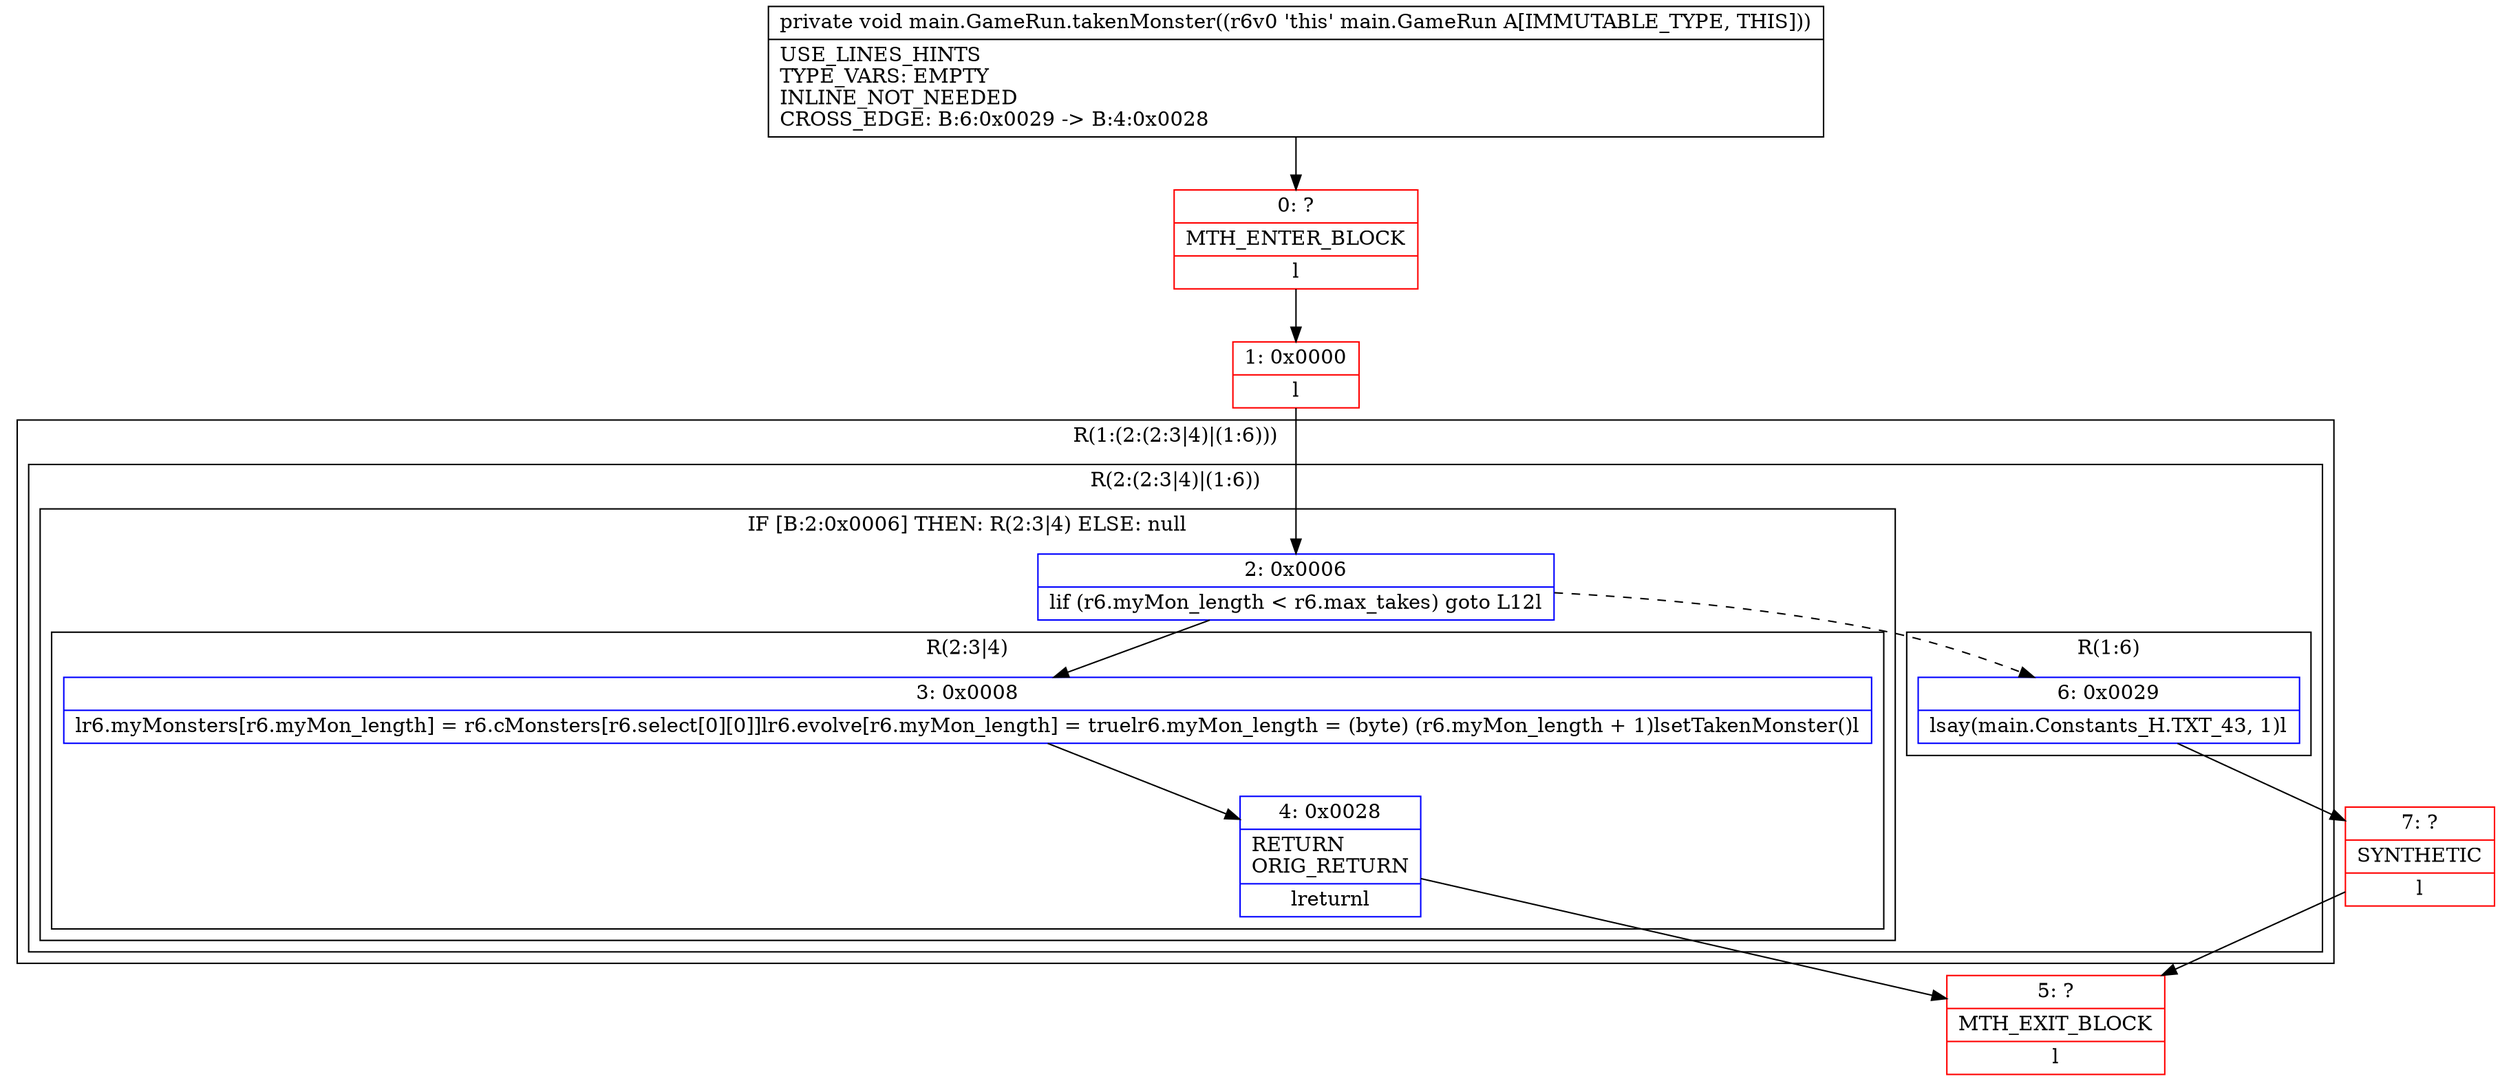 digraph "CFG formain.GameRun.takenMonster()V" {
subgraph cluster_Region_230943209 {
label = "R(1:(2:(2:3|4)|(1:6)))";
node [shape=record,color=blue];
subgraph cluster_Region_90992976 {
label = "R(2:(2:3|4)|(1:6))";
node [shape=record,color=blue];
subgraph cluster_IfRegion_736799221 {
label = "IF [B:2:0x0006] THEN: R(2:3|4) ELSE: null";
node [shape=record,color=blue];
Node_2 [shape=record,label="{2\:\ 0x0006|lif (r6.myMon_length \< r6.max_takes) goto L12l}"];
subgraph cluster_Region_695027208 {
label = "R(2:3|4)";
node [shape=record,color=blue];
Node_3 [shape=record,label="{3\:\ 0x0008|lr6.myMonsters[r6.myMon_length] = r6.cMonsters[r6.select[0][0]]lr6.evolve[r6.myMon_length] = truelr6.myMon_length = (byte) (r6.myMon_length + 1)lsetTakenMonster()l}"];
Node_4 [shape=record,label="{4\:\ 0x0028|RETURN\lORIG_RETURN\l|lreturnl}"];
}
}
subgraph cluster_Region_1005813357 {
label = "R(1:6)";
node [shape=record,color=blue];
Node_6 [shape=record,label="{6\:\ 0x0029|lsay(main.Constants_H.TXT_43, 1)l}"];
}
}
}
Node_0 [shape=record,color=red,label="{0\:\ ?|MTH_ENTER_BLOCK\l|l}"];
Node_1 [shape=record,color=red,label="{1\:\ 0x0000|l}"];
Node_5 [shape=record,color=red,label="{5\:\ ?|MTH_EXIT_BLOCK\l|l}"];
Node_7 [shape=record,color=red,label="{7\:\ ?|SYNTHETIC\l|l}"];
MethodNode[shape=record,label="{private void main.GameRun.takenMonster((r6v0 'this' main.GameRun A[IMMUTABLE_TYPE, THIS]))  | USE_LINES_HINTS\lTYPE_VARS: EMPTY\lINLINE_NOT_NEEDED\lCROSS_EDGE: B:6:0x0029 \-\> B:4:0x0028\l}"];
MethodNode -> Node_0;
Node_2 -> Node_3;
Node_2 -> Node_6[style=dashed];
Node_3 -> Node_4;
Node_4 -> Node_5;
Node_6 -> Node_7;
Node_0 -> Node_1;
Node_1 -> Node_2;
Node_7 -> Node_5;
}


